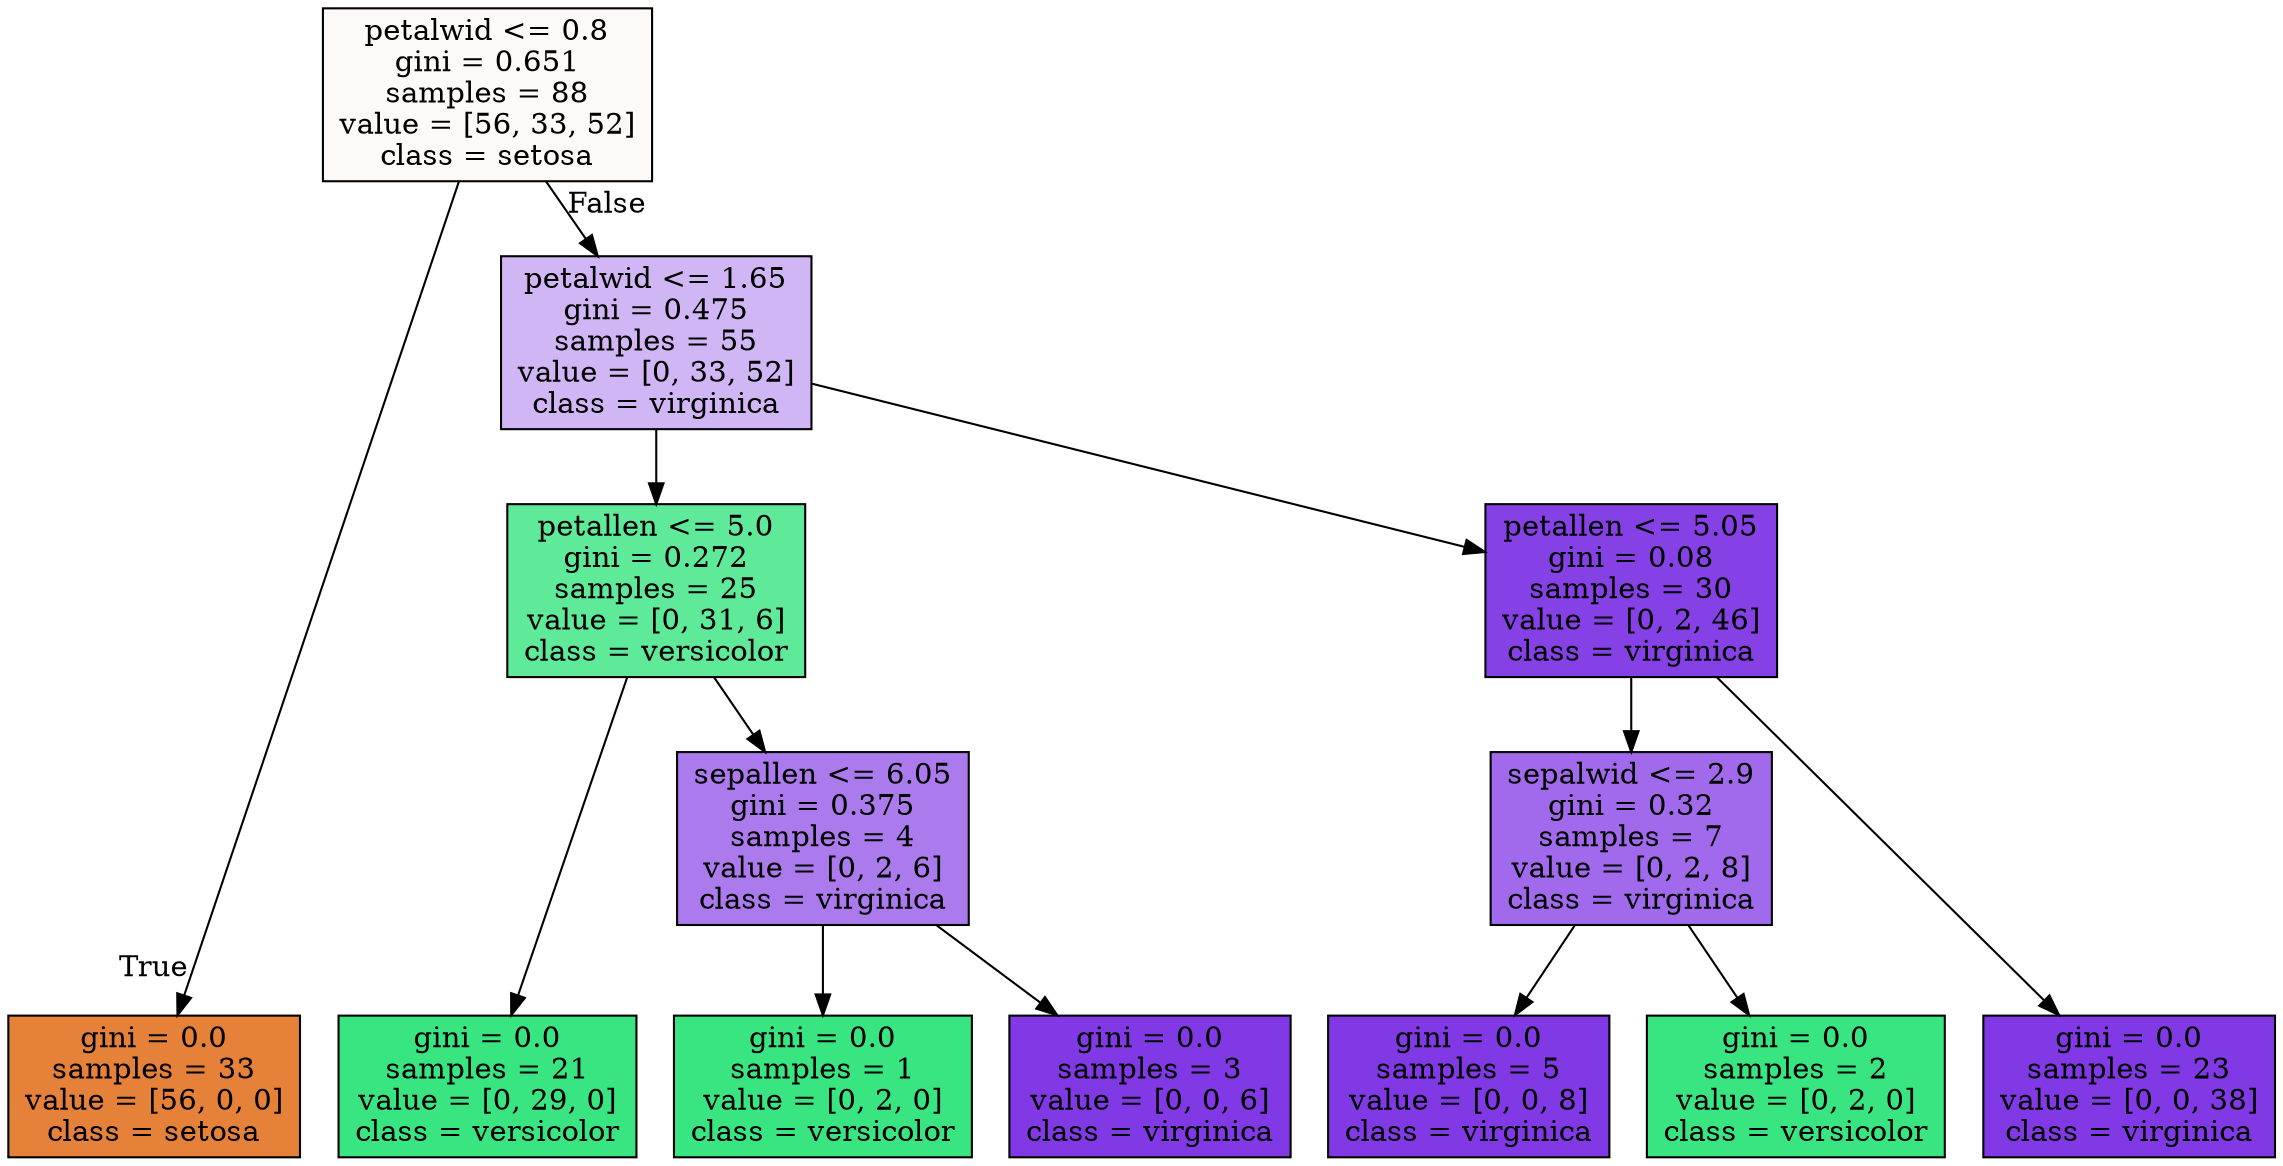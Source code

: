 digraph Tree {
node [shape=box, style="filled", color="black"] ;
graph [ranksep=equally, splines=polyline] ;
0 [label="petalwid <= 0.8\ngini = 0.651\nsamples = 88\nvalue = [56, 33, 52]\nclass = setosa", fillcolor="#e581390b"] ;
1 [label="gini = 0.0\nsamples = 33\nvalue = [56, 0, 0]\nclass = setosa", fillcolor="#e58139ff"] ;
0 -> 1 [labeldistance=2.5, labelangle=45, headlabel="True"] ;
2 [label="petalwid <= 1.65\ngini = 0.475\nsamples = 55\nvalue = [0, 33, 52]\nclass = virginica", fillcolor="#8139e55d"] ;
0 -> 2 [labeldistance=2.5, labelangle=-45, headlabel="False"] ;
3 [label="petallen <= 5.0\ngini = 0.272\nsamples = 25\nvalue = [0, 31, 6]\nclass = versicolor", fillcolor="#39e581ce"] ;
2 -> 3 ;
4 [label="gini = 0.0\nsamples = 21\nvalue = [0, 29, 0]\nclass = versicolor", fillcolor="#39e581ff"] ;
3 -> 4 ;
5 [label="sepallen <= 6.05\ngini = 0.375\nsamples = 4\nvalue = [0, 2, 6]\nclass = virginica", fillcolor="#8139e5aa"] ;
3 -> 5 ;
6 [label="gini = 0.0\nsamples = 1\nvalue = [0, 2, 0]\nclass = versicolor", fillcolor="#39e581ff"] ;
5 -> 6 ;
7 [label="gini = 0.0\nsamples = 3\nvalue = [0, 0, 6]\nclass = virginica", fillcolor="#8139e5ff"] ;
5 -> 7 ;
8 [label="petallen <= 5.05\ngini = 0.08\nsamples = 30\nvalue = [0, 2, 46]\nclass = virginica", fillcolor="#8139e5f4"] ;
2 -> 8 ;
9 [label="sepalwid <= 2.9\ngini = 0.32\nsamples = 7\nvalue = [0, 2, 8]\nclass = virginica", fillcolor="#8139e5bf"] ;
8 -> 9 ;
10 [label="gini = 0.0\nsamples = 5\nvalue = [0, 0, 8]\nclass = virginica", fillcolor="#8139e5ff"] ;
9 -> 10 ;
11 [label="gini = 0.0\nsamples = 2\nvalue = [0, 2, 0]\nclass = versicolor", fillcolor="#39e581ff"] ;
9 -> 11 ;
12 [label="gini = 0.0\nsamples = 23\nvalue = [0, 0, 38]\nclass = virginica", fillcolor="#8139e5ff"] ;
8 -> 12 ;
{rank=same ; 0} ;
{rank=same ; 2} ;
{rank=same ; 3; 8} ;
{rank=same ; 5; 9} ;
{rank=same ; 1; 4; 6; 7; 10; 11; 12} ;
}